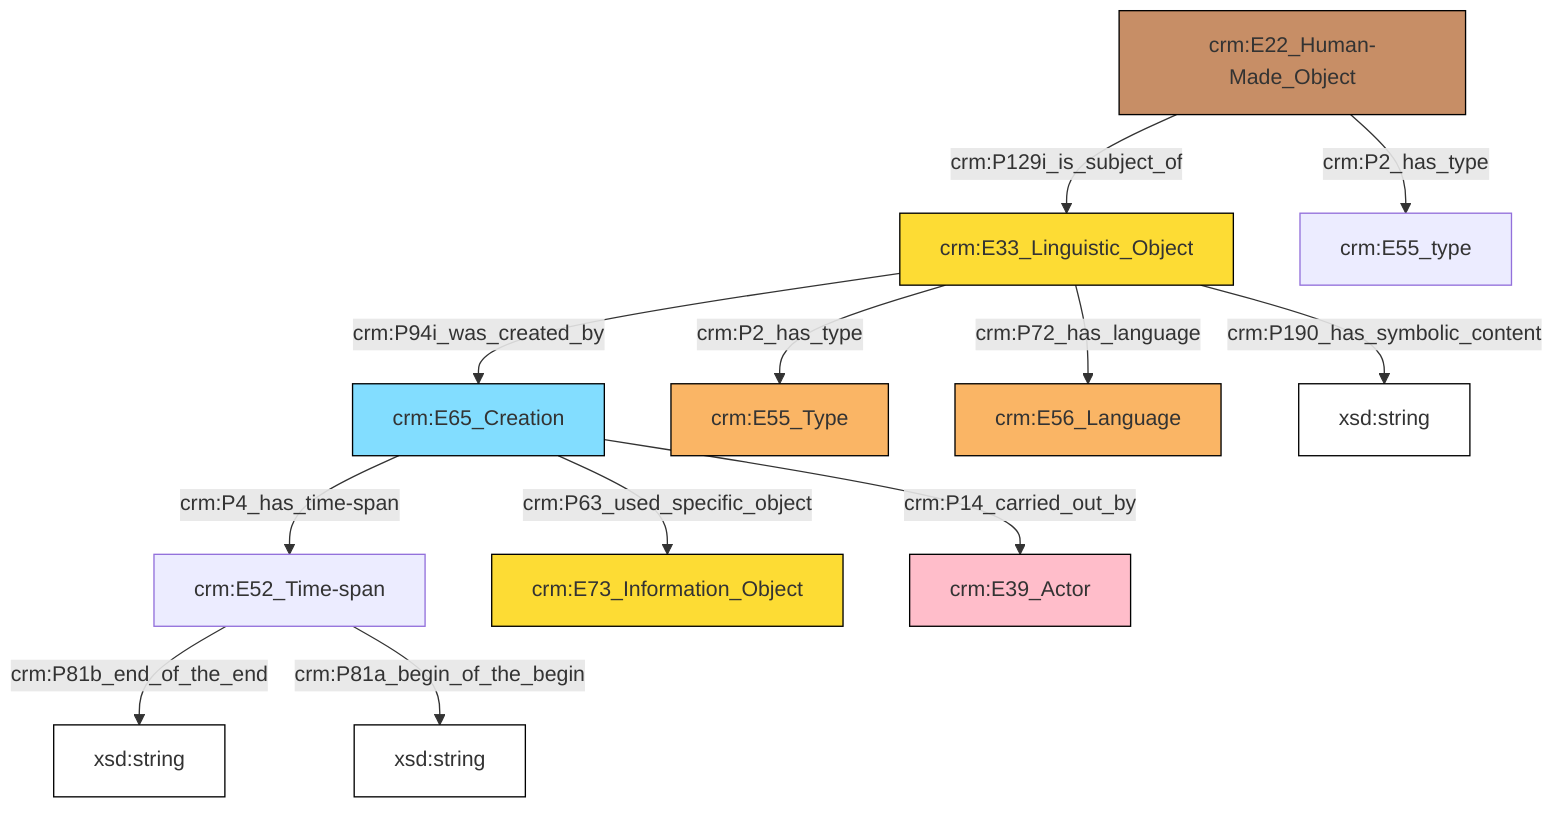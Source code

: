 flowchart TD
classDef Literal fill:#ffffff,stroke:#000000,color:;
classDef Literal_URI fill:#ffffff,stroke:#000000,color:;
classDef crm_E1_CRM_Entity fill:#ffffff,stroke:#000000,color:;
classDef crm_E1_CRM_Entity_URI fill:#ffffff,stroke:#000000,color:;
classDef crm_E2_Temporal_Entity fill:#82ddff,stroke:#000000,color:;
classDef crm_E2_Temporal_Entity_URI fill:#d2effa,stroke:#000000,color:;
classDef crm_E55_Type fill:#fab565,stroke:#000000,color:;
classDef crm_E55_Type_URI fill:#fde7ce,stroke:#000000,color:;
classDef crm_E52_Time-Span fill:#86bcc8,stroke:#000000,color:;
classDef crm_E52_Time-Span_URI fill:#dcebef,stroke:#000000,color:;
classDef crm_E41_Appellation fill:#fef3ba,stroke:#000000,color:;
classDef crm_E41_Appellation_URI fill:#fffae6,stroke:#000000,color:;
classDef crm_E53_Place fill:#94cc7d,stroke:#000000,color:;
classDef crm_E53_Place_URI fill:#e1f1da,stroke:#000000,color:;
classDef crm_E77_Persistent_Item fill:#ffffff,stroke:#000000,color:;
classDef crm_E77_Persistent_Item_URI fill:#ffffff,stroke:#000000,color:;
classDef crm_E28_Conceptual_Object fill:#fddc34,stroke:#000000,color:;
classDef crm_E28_Conceptual_Object_URI fill:#fef6cd,stroke:#000000,color:;
classDef crm_E18_Physical_Thing fill:#c78e66,stroke:#000000,color:;
classDef crm_E18_Physical_Thing_URI fill:#e3c8b5,stroke:#000000,color:;
classDef crm_E39_Actor fill:#ffbdca,stroke:#000000,color:;
classDef crm_E39_Actor_URI fill:#ffe6eb,stroke:#000000,color:;
classDef crm_E54_Dimension fill:#b8b8b8,stroke:#000000,color:;
classDef crm_E54_Dimension_URI fill:#f2f2f2,stroke:#000000,color:;
classDef crm_E92_Spacetime_Volume fill:#cc80ff,stroke:#000000,color:;
classDef crm_E92_Spacetime_Volume_URI fill:#ebccff,stroke:#000000,color:;
classDef crm_E59_Primitive_Value fill:#f0f0f0,stroke:#000000,color:;
classDef crm_E59_Primitive_Value_URI fill:#f2f2f2,stroke:#000000,color:;
classDef crm_PC0_Typed_CRM_Property fill:#ffffff,stroke:#000000,color:;
classDef crm_PC0_Typed_CRM_Property_URI fill:#ffffff,stroke:#000000,color:;
classDef Multi fill:#cccccc,stroke:#000000,color:;
classDef Multi_URI fill:#cccccc,stroke:#000000,color:;
0["crm:E33_Linguistic_Object"]:::crm_E28_Conceptual_Object -->|crm:P94i_was_created_by| 1["crm:E65_Creation"]:::crm_E2_Temporal_Entity
4["crm:E52_Time-span"]:::Default -->|crm:P81b_end_of_the_end| 5["xsd:string"]:::Literal
1["crm:E65_Creation"]:::crm_E2_Temporal_Entity -->|crm:P4_has_time-span| 4["crm:E52_Time-span"]:::Default
1["crm:E65_Creation"]:::crm_E2_Temporal_Entity -->|crm:P14_carried_out_by| 11["crm:E39_Actor"]:::crm_E39_Actor
0["crm:E33_Linguistic_Object"]:::crm_E28_Conceptual_Object -->|crm:P72_has_language| 17["crm:E56_Language"]:::crm_E55_Type
0["crm:E33_Linguistic_Object"]:::crm_E28_Conceptual_Object -->|crm:P190_has_symbolic_content| 18["xsd:string"]:::Literal
9["crm:E22_Human-Made_Object"]:::crm_E18_Physical_Thing -->|crm:P2_has_type| 15["crm:E55_type"]:::Default
0["crm:E33_Linguistic_Object"]:::crm_E28_Conceptual_Object -->|crm:P2_has_type| 2["crm:E55_Type"]:::crm_E55_Type
9["crm:E22_Human-Made_Object"]:::crm_E18_Physical_Thing -->|crm:P129i_is_subject_of| 0["crm:E33_Linguistic_Object"]:::crm_E28_Conceptual_Object
1["crm:E65_Creation"]:::crm_E2_Temporal_Entity -->|crm:P63_used_specific_object| 6["crm:E73_Information_Object"]:::crm_E28_Conceptual_Object
4["crm:E52_Time-span"]:::Default -->|crm:P81a_begin_of_the_begin| 20["xsd:string"]:::Literal